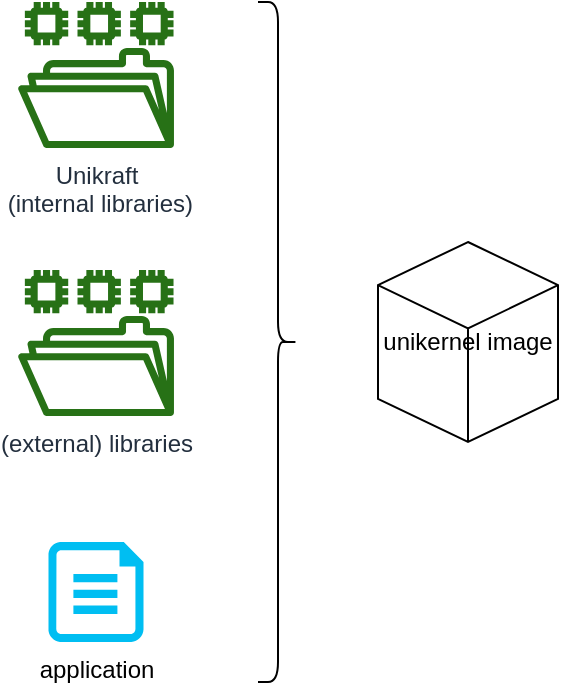 <mxfile version="14.7.6" type="device"><diagram id="axGAa6MblLBQMUd2ItAR" name="Page-1"><mxGraphModel dx="1046" dy="627" grid="1" gridSize="10" guides="1" tooltips="1" connect="1" arrows="1" fold="1" page="1" pageScale="1" pageWidth="420" pageHeight="340" math="0" shadow="0"><root><mxCell id="0"/><mxCell id="1" parent="0"/><mxCell id="WjX_d0WamaxSFHKzdt0K-1" value="&lt;div&gt;Unikraft&lt;/div&gt;&amp;nbsp;(internal libraries)" style="outlineConnect=0;fontColor=#232F3E;gradientColor=none;fillColor=#277116;strokeColor=none;dashed=0;verticalLabelPosition=bottom;verticalAlign=top;align=center;html=1;fontSize=12;fontStyle=0;aspect=fixed;pointerEvents=1;shape=mxgraph.aws4.file_system;" vertex="1" parent="1"><mxGeometry x="60" width="78" height="73" as="geometry"/></mxCell><mxCell id="WjX_d0WamaxSFHKzdt0K-2" value="(external) libraries" style="outlineConnect=0;fontColor=#232F3E;gradientColor=none;fillColor=#277116;strokeColor=none;dashed=0;verticalLabelPosition=bottom;verticalAlign=top;align=center;html=1;fontSize=12;fontStyle=0;aspect=fixed;pointerEvents=1;shape=mxgraph.aws4.file_system;" vertex="1" parent="1"><mxGeometry x="60" y="134" width="78" height="73" as="geometry"/></mxCell><mxCell id="WjX_d0WamaxSFHKzdt0K-3" value="application" style="verticalLabelPosition=bottom;html=1;verticalAlign=top;align=center;strokeColor=none;fillColor=#00BEF2;shape=mxgraph.azure.cloud_services_configuration_file;pointerEvents=1;" vertex="1" parent="1"><mxGeometry x="75.25" y="270" width="47.5" height="50" as="geometry"/></mxCell><mxCell id="WjX_d0WamaxSFHKzdt0K-6" value="" style="shape=curlyBracket;whiteSpace=wrap;html=1;rounded=1;flipH=1;" vertex="1" parent="1"><mxGeometry x="180" width="20" height="340" as="geometry"/></mxCell><mxCell id="WjX_d0WamaxSFHKzdt0K-7" value="unikernel image" style="html=1;whiteSpace=wrap;shape=isoCube2;backgroundOutline=1;isoAngle=15;" vertex="1" parent="1"><mxGeometry x="240" y="120" width="90" height="100" as="geometry"/></mxCell></root></mxGraphModel></diagram></mxfile>